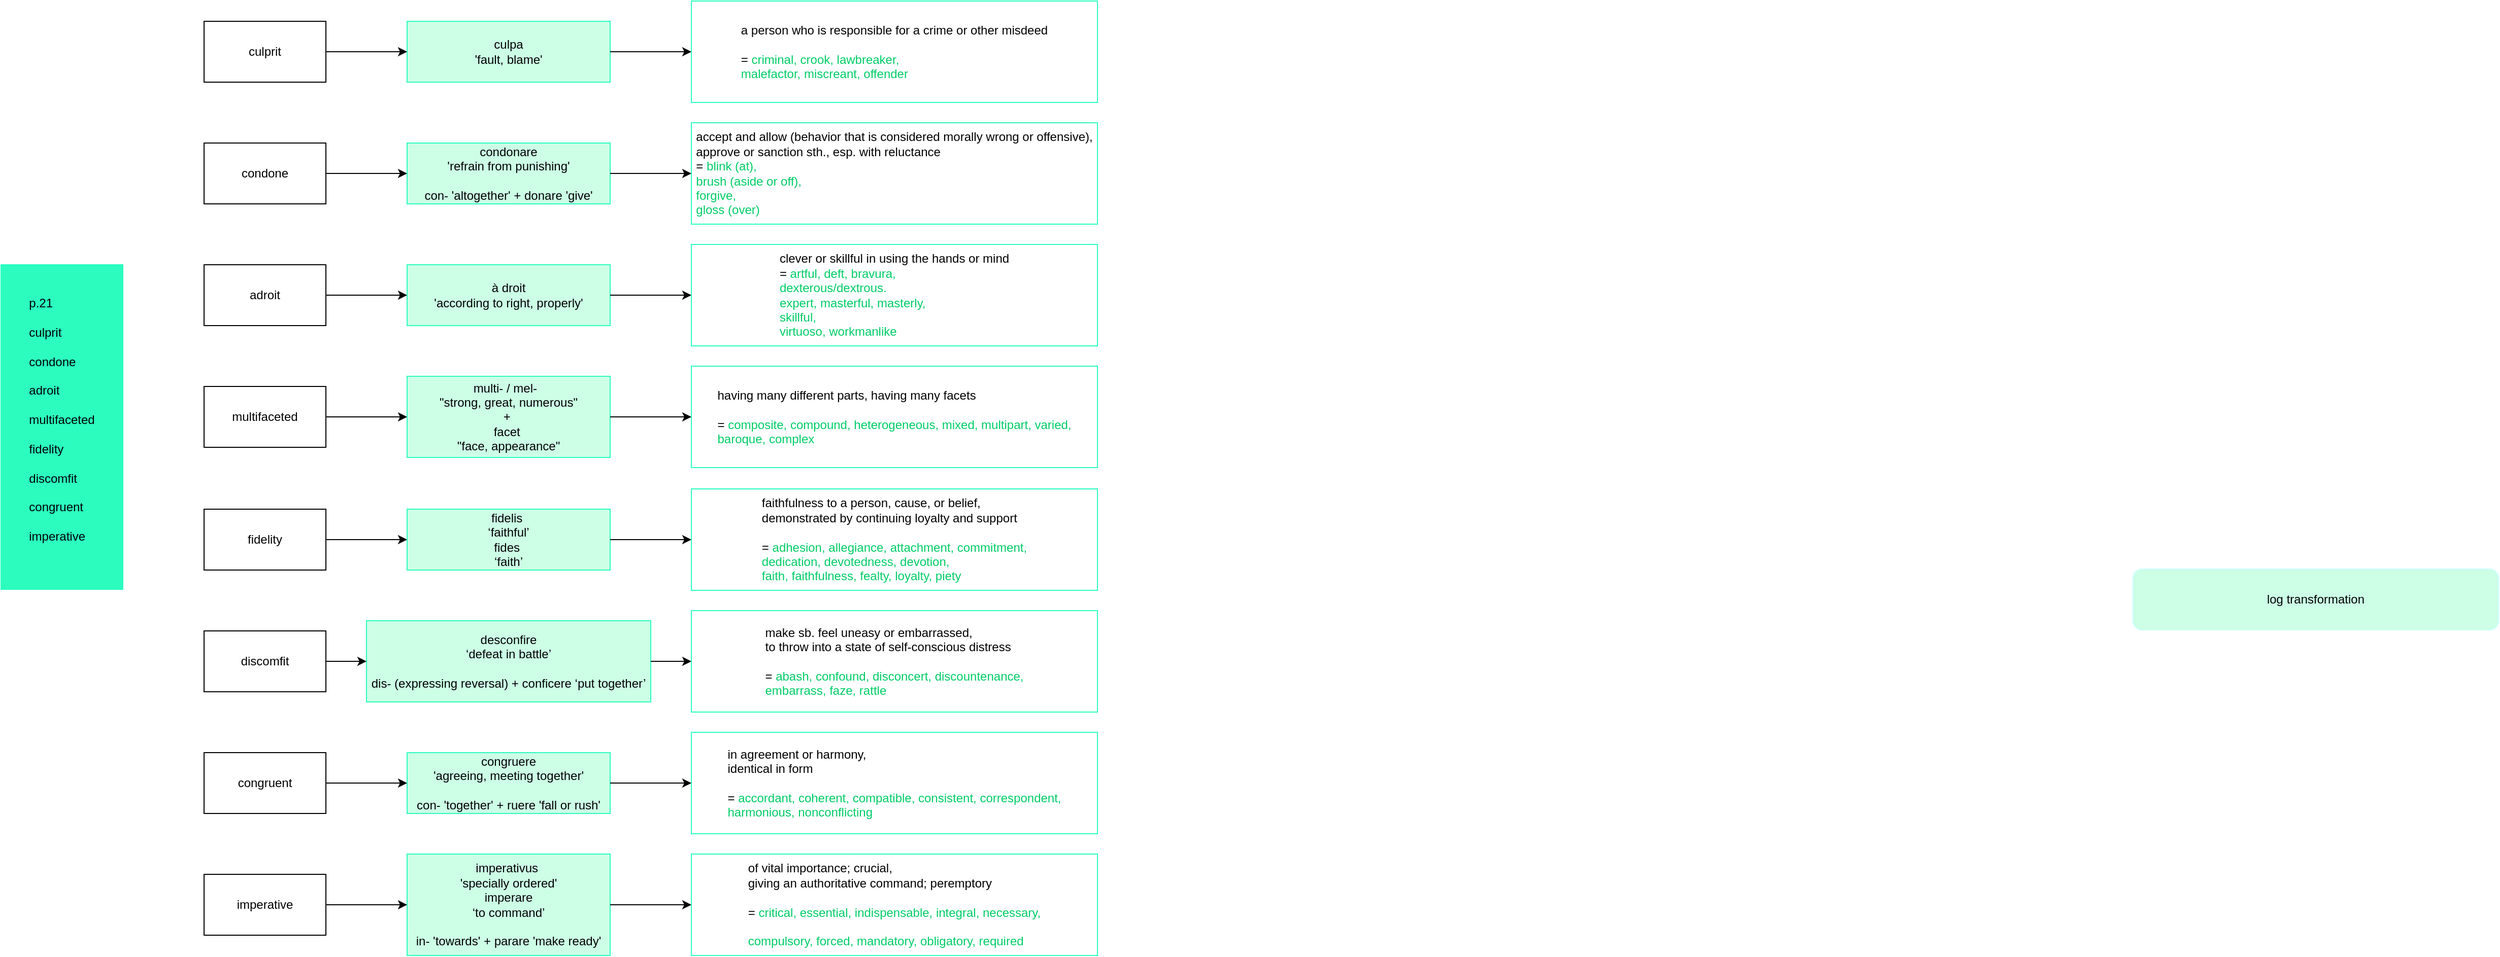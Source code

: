 <mxGraphModel dx="1845" dy="581" grid="1" gridSize="10" guides="1" tooltips="1" connect="1" arrows="1" fold="1" page="1" pageScale="1" pageWidth="827" pageHeight="1169" background="#ffffff"><root><mxCell id="0"/><mxCell id="1" parent="0"/><mxCell id="7" value="&lt;div style=&quot;text-align: left&quot;&gt;&lt;span style=&quot;letter-spacing: 0px&quot;&gt;p.21&lt;/span&gt;&lt;/div&gt;&lt;div style=&quot;text-align: left&quot;&gt;&lt;span style=&quot;letter-spacing: 0px&quot;&gt;&lt;br&gt;&lt;/span&gt;&lt;/div&gt;&lt;div style=&quot;text-align: left&quot;&gt;culprit&lt;/div&gt;&lt;div style=&quot;text-align: left&quot;&gt;&lt;br&gt;&lt;/div&gt;&lt;div style=&quot;text-align: left&quot;&gt;condone&lt;/div&gt;&lt;div style=&quot;text-align: left&quot;&gt;&lt;br&gt;&lt;/div&gt;&lt;div style=&quot;text-align: left&quot;&gt;adroit&lt;/div&gt;&lt;div style=&quot;text-align: left&quot;&gt;&lt;br&gt;&lt;/div&gt;&lt;div style=&quot;text-align: left&quot;&gt;multifaceted&lt;/div&gt;&lt;div style=&quot;text-align: left&quot;&gt;&lt;br&gt;&lt;/div&gt;&lt;div style=&quot;text-align: left&quot;&gt;fidelity&lt;/div&gt;&lt;div style=&quot;text-align: left&quot;&gt;&lt;br&gt;&lt;/div&gt;&lt;div style=&quot;text-align: left&quot;&gt;discomfit&lt;/div&gt;&lt;div style=&quot;text-align: left&quot;&gt;&lt;br&gt;&lt;/div&gt;&lt;div style=&quot;text-align: left&quot;&gt;congruent&lt;/div&gt;&lt;div style=&quot;text-align: left&quot;&gt;&lt;br&gt;&lt;/div&gt;&lt;div style=&quot;text-align: left&quot;&gt;imperative&lt;/div&gt;&lt;div style=&quot;text-align: left&quot;&gt;&lt;br&gt;&lt;/div&gt;" style="rounded=0;whiteSpace=wrap;html=1;fillColor=#2cfdbf;strokeColor=#2CFDBF;" parent="1" vertex="1"><mxGeometry x="-80" y="400" width="120" height="320" as="geometry"/></mxCell><mxCell id="10" value="log transformation" style="rounded=1;whiteSpace=wrap;html=1;fillColor=#CCFFE6;strokeColor=#CCFFFF;" vertex="1" parent="1"><mxGeometry x="2020" y="700" width="360" height="60" as="geometry"/></mxCell><mxCell id="14" value="" style="group" vertex="1" connectable="0" parent="1"><mxGeometry x="120" y="140" width="880" height="100" as="geometry"/></mxCell><mxCell id="2" value="culprit" style="rounded=0;whiteSpace=wrap;html=1;" parent="14" vertex="1"><mxGeometry y="20" width="120" height="60" as="geometry"/></mxCell><mxCell id="3" value="culpa&lt;div&gt;'fault, blame'&lt;/div&gt;" style="rounded=0;whiteSpace=wrap;html=1;strokeColor=#2CFDBF;fillColor=#CCFFE6;" parent="14" vertex="1"><mxGeometry x="200" y="20" width="200" height="60" as="geometry"/></mxCell><mxCell id="4" value="" style="edgeStyle=orthogonalEdgeStyle;rounded=0;html=1;jettySize=auto;orthogonalLoop=1;" parent="14" source="2" target="3" edge="1"><mxGeometry relative="1" as="geometry"/></mxCell><mxCell id="5" value="&lt;div style=&quot;text-align: left&quot;&gt;&lt;span style=&quot;letter-spacing: 0px&quot;&gt;a person who is responsible for a crime or other misdeed&lt;/span&gt;&lt;/div&gt;&lt;div style=&quot;text-align: left&quot;&gt;&lt;br&gt;&lt;/div&gt;&lt;div style=&quot;text-align: left&quot;&gt;= &lt;font color=&quot;#00cc66&quot;&gt;criminal, crook, lawbreaker,&amp;nbsp;&lt;/font&gt;&lt;/div&gt;&lt;div style=&quot;text-align: left&quot;&gt;&lt;font color=&quot;#00cc66&quot;&gt;malefactor, miscreant,&amp;nbsp;&lt;/font&gt;&lt;span style=&quot;color: rgb(0 , 204 , 102) ; letter-spacing: 0px&quot;&gt;offender&lt;/span&gt;&lt;/div&gt;" style="rounded=0;whiteSpace=wrap;html=1;strokeColor=#2CFDBF;" parent="14" vertex="1"><mxGeometry x="480" width="400" height="100" as="geometry"/></mxCell><mxCell id="6" value="" style="edgeStyle=orthogonalEdgeStyle;rounded=0;html=1;jettySize=auto;orthogonalLoop=1;" parent="14" source="3" target="5" edge="1"><mxGeometry relative="1" as="geometry"/></mxCell><mxCell id="15" value="" style="group" vertex="1" connectable="0" parent="1"><mxGeometry x="120" y="260" width="880" height="100" as="geometry"/></mxCell><mxCell id="16" value="condone" style="rounded=0;whiteSpace=wrap;html=1;" vertex="1" parent="15"><mxGeometry y="20" width="120" height="60" as="geometry"/></mxCell><mxCell id="17" value="&lt;div&gt;&lt;span&gt;condonare&lt;/span&gt;&lt;/div&gt;&lt;div&gt;&lt;span&gt;&lt;span&gt;'refrain from&amp;nbsp;&lt;/span&gt;&lt;/span&gt;&lt;span style=&quot;letter-spacing: 0px&quot;&gt;punishing'&lt;/span&gt;&lt;/div&gt;&lt;div&gt;&lt;span style=&quot;letter-spacing: 0px&quot;&gt;&lt;br&gt;&lt;/span&gt;&lt;/div&gt;&lt;div&gt;&lt;span style=&quot;letter-spacing: 0px&quot;&gt;con- 'altogether' + donare 'give'&lt;/span&gt;&lt;/div&gt;" style="rounded=0;whiteSpace=wrap;html=1;strokeColor=#2CFDBF;fillColor=#CCFFE6;" vertex="1" parent="15"><mxGeometry x="200" y="20" width="200" height="60" as="geometry"/></mxCell><mxCell id="18" value="" style="edgeStyle=orthogonalEdgeStyle;rounded=0;html=1;jettySize=auto;orthogonalLoop=1;" edge="1" parent="15" source="16" target="17"><mxGeometry relative="1" as="geometry"/></mxCell><mxCell id="19" value="&lt;div style=&quot;text-align: left&quot;&gt;accept and allow (behavior that is considered morally wrong or offensive),&lt;/div&gt;&lt;div style=&quot;text-align: left&quot;&gt;approve or sanction sth., esp. with reluctance&lt;/div&gt;&lt;div style=&quot;text-align: left&quot;&gt;= &lt;font color=&quot;#00cc66&quot;&gt;blink (at),&amp;nbsp;&lt;/font&gt;&lt;/div&gt;&lt;div style=&quot;text-align: left&quot;&gt;&lt;font color=&quot;#00cc66&quot;&gt;brush (aside or off),&amp;nbsp;&lt;/font&gt;&lt;/div&gt;&lt;div style=&quot;text-align: left&quot;&gt;&lt;font color=&quot;#00cc66&quot;&gt;forgive,&amp;nbsp;&lt;/font&gt;&lt;/div&gt;&lt;div style=&quot;text-align: left&quot;&gt;&lt;font color=&quot;#00cc66&quot;&gt;gloss (over)&lt;/font&gt;&lt;/div&gt;" style="rounded=0;whiteSpace=wrap;html=1;strokeColor=#2CFDBF;" vertex="1" parent="15"><mxGeometry x="480" width="400" height="100" as="geometry"/></mxCell><mxCell id="20" value="" style="edgeStyle=orthogonalEdgeStyle;rounded=0;html=1;jettySize=auto;orthogonalLoop=1;" edge="1" parent="15" source="17" target="19"><mxGeometry relative="1" as="geometry"/></mxCell><mxCell id="21" value="" style="group" vertex="1" connectable="0" parent="1"><mxGeometry x="120" y="380" width="880" height="100" as="geometry"/></mxCell><mxCell id="22" value="adroit" style="rounded=0;whiteSpace=wrap;html=1;" vertex="1" parent="21"><mxGeometry y="20" width="120" height="60" as="geometry"/></mxCell><mxCell id="23" value="à droit&lt;div&gt;'according to right, properly'&lt;/div&gt;" style="rounded=0;whiteSpace=wrap;html=1;strokeColor=#2CFDBF;fillColor=#CCFFE6;" vertex="1" parent="21"><mxGeometry x="200" y="20" width="200" height="60" as="geometry"/></mxCell><mxCell id="24" value="" style="edgeStyle=orthogonalEdgeStyle;rounded=0;html=1;jettySize=auto;orthogonalLoop=1;" edge="1" parent="21" source="22" target="23"><mxGeometry relative="1" as="geometry"/></mxCell><mxCell id="25" value="&lt;div style=&quot;text-align: left&quot;&gt;clever or skillful in using the hands or mind&lt;/div&gt;&lt;div style=&quot;text-align: left&quot;&gt;= &lt;font color=&quot;#00cc66&quot;&gt;artful, deft, bravura,&lt;/font&gt;&lt;/div&gt;&lt;div style=&quot;text-align: left&quot;&gt;&lt;font color=&quot;#00cc66&quot;&gt;dexterous/dextrous.&lt;/font&gt;&lt;/div&gt;&lt;div style=&quot;text-align: left&quot;&gt;&lt;font color=&quot;#00cc66&quot;&gt;expert, masterful, masterly,&lt;/font&gt;&lt;/div&gt;&lt;div style=&quot;text-align: left&quot;&gt;&lt;font color=&quot;#00cc66&quot;&gt;skillful,&lt;/font&gt;&lt;/div&gt;&lt;div style=&quot;text-align: left&quot;&gt;&lt;font color=&quot;#00cc66&quot;&gt;virtuoso, workmanlike&lt;/font&gt;&lt;/div&gt;" style="rounded=0;whiteSpace=wrap;html=1;strokeColor=#2CFDBF;" vertex="1" parent="21"><mxGeometry x="480" width="400" height="100" as="geometry"/></mxCell><mxCell id="26" value="" style="edgeStyle=orthogonalEdgeStyle;rounded=0;html=1;jettySize=auto;orthogonalLoop=1;" edge="1" parent="21" source="23" target="25"><mxGeometry relative="1" as="geometry"/></mxCell><mxCell id="27" value="" style="group" vertex="1" connectable="0" parent="1"><mxGeometry x="120" y="500" width="880" height="100" as="geometry"/></mxCell><mxCell id="28" value="multifaceted" style="rounded=0;whiteSpace=wrap;html=1;" vertex="1" parent="27"><mxGeometry y="20" width="120" height="60" as="geometry"/></mxCell><mxCell id="29" value="&lt;div&gt;&lt;span&gt;multi- / mel-&amp;nbsp;&amp;nbsp;&lt;/span&gt;&lt;/div&gt;&lt;div&gt;&lt;span&gt;&quot;strong, great, numerous&quot;&lt;/span&gt;&lt;/div&gt;&lt;div&gt;&lt;span&gt;+&amp;nbsp;&lt;/span&gt;&lt;/div&gt;&lt;div&gt;&lt;span&gt;facet&amp;nbsp;&lt;/span&gt;&lt;/div&gt;&lt;div&gt;&lt;span style=&quot;letter-spacing: 0px&quot;&gt;&quot;face, appearance&quot;&lt;/span&gt;&lt;/div&gt;" style="rounded=0;whiteSpace=wrap;html=1;strokeColor=#2CFDBF;fillColor=#CCFFE6;" vertex="1" parent="27"><mxGeometry x="200" y="10" width="200" height="80" as="geometry"/></mxCell><mxCell id="30" value="" style="edgeStyle=orthogonalEdgeStyle;rounded=0;html=1;jettySize=auto;orthogonalLoop=1;" edge="1" parent="27" source="28" target="29"><mxGeometry relative="1" as="geometry"/></mxCell><mxCell id="31" value="&lt;div style=&quot;text-align: left&quot;&gt;having many different parts, having many facets&lt;/div&gt;&lt;div style=&quot;text-align: left&quot;&gt;&lt;br&gt;&lt;/div&gt;&lt;div style=&quot;text-align: left&quot;&gt;= &lt;font color=&quot;#00cc66&quot;&gt;composite, compound, heterogeneous, mixed, multipart, varied,&lt;/font&gt;&lt;br&gt;&lt;/div&gt;&lt;div style=&quot;text-align: left&quot;&gt;&lt;font color=&quot;#00cc66&quot;&gt;baroque, complex&lt;/font&gt;&lt;/div&gt;" style="rounded=0;whiteSpace=wrap;html=1;strokeColor=#2CFDBF;" vertex="1" parent="27"><mxGeometry x="480" width="400" height="100" as="geometry"/></mxCell><mxCell id="32" value="" style="edgeStyle=orthogonalEdgeStyle;rounded=0;html=1;jettySize=auto;orthogonalLoop=1;" edge="1" parent="27" source="29" target="31"><mxGeometry relative="1" as="geometry"/></mxCell><mxCell id="33" value="" style="group" vertex="1" connectable="0" parent="1"><mxGeometry x="120" y="621" width="880" height="100" as="geometry"/></mxCell><mxCell id="34" value="fidelity" style="rounded=0;whiteSpace=wrap;html=1;" vertex="1" parent="33"><mxGeometry y="20" width="120" height="60" as="geometry"/></mxCell><mxCell id="35" value="&lt;span&gt;fidelis&amp;nbsp;&lt;/span&gt;&lt;div&gt;&lt;span style=&quot;letter-spacing: 0px&quot;&gt;‘faithful’&lt;/span&gt;&lt;div&gt;&lt;span style=&quot;letter-spacing: 0px&quot;&gt;fides&amp;nbsp;&lt;/span&gt;&lt;/div&gt;&lt;div&gt;&lt;span style=&quot;letter-spacing: 0px&quot;&gt;‘&lt;/span&gt;&lt;span style=&quot;letter-spacing: 0px&quot;&gt;faith&lt;/span&gt;&lt;span style=&quot;letter-spacing: 0px&quot;&gt;’&lt;/span&gt;&lt;/div&gt;&lt;/div&gt;" style="rounded=0;whiteSpace=wrap;html=1;strokeColor=#2CFDBF;fillColor=#CCFFE6;" vertex="1" parent="33"><mxGeometry x="200" y="20" width="200" height="60" as="geometry"/></mxCell><mxCell id="36" value="" style="edgeStyle=orthogonalEdgeStyle;rounded=0;html=1;jettySize=auto;orthogonalLoop=1;" edge="1" parent="33" source="34" target="35"><mxGeometry relative="1" as="geometry"/></mxCell><mxCell id="37" value="&lt;div style=&quot;text-align: left&quot;&gt;faithfulness to a person, cause, or belief,&lt;/div&gt;&lt;div style=&quot;text-align: left&quot;&gt;demonstrated by continuing loyalty and support&lt;/div&gt;&lt;div style=&quot;text-align: left&quot;&gt;&lt;br&gt;&lt;/div&gt;&lt;div style=&quot;text-align: left&quot;&gt;= &lt;font color=&quot;#00cc66&quot;&gt;adhesion, allegiance, attachment, commitment,&lt;/font&gt;&lt;/div&gt;&lt;div style=&quot;text-align: left&quot;&gt;&lt;font color=&quot;#00cc66&quot;&gt;dedication, devotedness, devotion,&amp;nbsp;&lt;/font&gt;&lt;/div&gt;&lt;div style=&quot;text-align: left&quot;&gt;&lt;font color=&quot;#00cc66&quot;&gt;faith, faithfulness, fealty, loyalty, piety&lt;/font&gt;&lt;/div&gt;" style="rounded=0;whiteSpace=wrap;html=1;strokeColor=#2CFDBF;" vertex="1" parent="33"><mxGeometry x="480" width="400" height="100" as="geometry"/></mxCell><mxCell id="38" value="" style="edgeStyle=orthogonalEdgeStyle;rounded=0;html=1;jettySize=auto;orthogonalLoop=1;" edge="1" parent="33" source="35" target="37"><mxGeometry relative="1" as="geometry"/></mxCell><mxCell id="39" value="" style="group" vertex="1" connectable="0" parent="1"><mxGeometry x="120" y="741" width="880" height="100" as="geometry"/></mxCell><mxCell id="40" value="discomfit" style="rounded=0;whiteSpace=wrap;html=1;" vertex="1" parent="39"><mxGeometry y="20" width="120" height="60" as="geometry"/></mxCell><mxCell id="41" value="&lt;span&gt;desconfire&lt;/span&gt;&lt;div&gt;&lt;span&gt;‘&lt;/span&gt;&lt;span&gt;defeat&amp;nbsp;&lt;/span&gt;&lt;span&gt;in&amp;nbsp;&lt;/span&gt;&lt;span&gt;battle&lt;/span&gt;&lt;span&gt;’&lt;/span&gt;&lt;br&gt;&lt;div&gt;&lt;br&gt;&lt;div&gt;&lt;span&gt;&lt;span&gt;dis&lt;/span&gt;-&amp;nbsp;&lt;/span&gt;&lt;span&gt;(expressing reversal)&amp;nbsp;&lt;/span&gt;&lt;span&gt;+&amp;nbsp;&lt;/span&gt;&lt;span&gt;conficere&amp;nbsp;&lt;/span&gt;&lt;span&gt;‘put together’&lt;/span&gt;&lt;/div&gt;&lt;/div&gt;&lt;/div&gt;" style="rounded=0;whiteSpace=wrap;html=1;strokeColor=#2CFDBF;fillColor=#CCFFE6;" vertex="1" parent="39"><mxGeometry x="160" y="10" width="280" height="80" as="geometry"/></mxCell><mxCell id="42" value="" style="edgeStyle=orthogonalEdgeStyle;rounded=0;html=1;jettySize=auto;orthogonalLoop=1;" edge="1" parent="39" source="40" target="41"><mxGeometry relative="1" as="geometry"/></mxCell><mxCell id="43" value="&lt;div style=&quot;text-align: left&quot;&gt;make sb. feel uneasy or embarrassed,&amp;nbsp;&lt;/div&gt;&lt;div style=&quot;text-align: left&quot;&gt;to throw into a state of self-conscious distress&lt;/div&gt;&lt;div style=&quot;text-align: left&quot;&gt;&lt;br&gt;&lt;/div&gt;&lt;div style=&quot;text-align: left&quot;&gt;= &lt;font color=&quot;#00cc66&quot;&gt;abash, confound, disconcert, discountenance,&lt;/font&gt;&lt;br&gt;&lt;/div&gt;&lt;div style=&quot;text-align: left&quot;&gt;&lt;font color=&quot;#00cc66&quot;&gt;embarrass, faze, rattle&lt;/font&gt;&lt;/div&gt;" style="rounded=0;whiteSpace=wrap;html=1;strokeColor=#2CFDBF;" vertex="1" parent="39"><mxGeometry x="480" width="400" height="100" as="geometry"/></mxCell><mxCell id="44" value="" style="edgeStyle=orthogonalEdgeStyle;rounded=0;html=1;jettySize=auto;orthogonalLoop=1;" edge="1" parent="39" source="41" target="43"><mxGeometry relative="1" as="geometry"/></mxCell><mxCell id="45" value="" style="group" vertex="1" connectable="0" parent="1"><mxGeometry x="120" y="861" width="880" height="100" as="geometry"/></mxCell><mxCell id="46" value="congruent" style="rounded=0;whiteSpace=wrap;html=1;" vertex="1" parent="45"><mxGeometry y="20" width="120" height="60" as="geometry"/></mxCell><mxCell id="47" value="congruere&lt;div&gt;'agreeing, meeting together'&lt;/div&gt;&lt;div&gt;&lt;br&gt;&lt;/div&gt;&lt;div&gt;con- 'together' + ruere 'fall or rush'&lt;/div&gt;" style="rounded=0;whiteSpace=wrap;html=1;strokeColor=#2CFDBF;fillColor=#CCFFE6;" vertex="1" parent="45"><mxGeometry x="200" y="20" width="200" height="60" as="geometry"/></mxCell><mxCell id="48" value="" style="edgeStyle=orthogonalEdgeStyle;rounded=0;html=1;jettySize=auto;orthogonalLoop=1;" edge="1" parent="45" source="46" target="47"><mxGeometry relative="1" as="geometry"/></mxCell><mxCell id="49" value="&lt;div style=&quot;text-align: left&quot;&gt;in agreement or harmony,&lt;/div&gt;&lt;div style=&quot;text-align: left&quot;&gt;identical in form&lt;/div&gt;&lt;div style=&quot;text-align: left&quot;&gt;&lt;br&gt;&lt;/div&gt;&lt;div style=&quot;text-align: left&quot;&gt;= &lt;font color=&quot;#00cc66&quot;&gt;accordant, coherent, compatible, consistent, correspondent,&lt;/font&gt;&lt;br&gt;&lt;/div&gt;&lt;div style=&quot;text-align: left&quot;&gt;&lt;font color=&quot;#00cc66&quot;&gt;harmonious, nonconflicting&lt;/font&gt;&lt;/div&gt;" style="rounded=0;whiteSpace=wrap;html=1;strokeColor=#2CFDBF;" vertex="1" parent="45"><mxGeometry x="480" width="400" height="100" as="geometry"/></mxCell><mxCell id="50" value="" style="edgeStyle=orthogonalEdgeStyle;rounded=0;html=1;jettySize=auto;orthogonalLoop=1;" edge="1" parent="45" source="47" target="49"><mxGeometry relative="1" as="geometry"/></mxCell><mxCell id="51" value="" style="group" vertex="1" connectable="0" parent="1"><mxGeometry x="120" y="981" width="880" height="100" as="geometry"/></mxCell><mxCell id="52" value="imperative" style="rounded=0;whiteSpace=wrap;html=1;" vertex="1" parent="51"><mxGeometry y="20" width="120" height="60" as="geometry"/></mxCell><mxCell id="53" value="&lt;span&gt;imperativus&amp;nbsp;&lt;/span&gt;&lt;div&gt;&lt;span&gt;'specially ordered'&lt;/span&gt;&lt;/div&gt;&lt;div&gt;&lt;span&gt;imperare&lt;/span&gt;&lt;/div&gt;&lt;div&gt;&lt;span&gt;&lt;span&gt;‘&lt;/span&gt;&lt;span&gt;to&amp;nbsp;&lt;/span&gt;&lt;span&gt;command&lt;/span&gt;&lt;span&gt;’&lt;/span&gt;&lt;/span&gt;&lt;span&gt;&lt;br&gt;&lt;/span&gt;&lt;/div&gt;&lt;div&gt;&lt;br&gt;&lt;/div&gt;&lt;div&gt;in- 'towards' + parare 'make ready'&lt;/div&gt;" style="rounded=0;whiteSpace=wrap;html=1;strokeColor=#2CFDBF;fillColor=#CCFFE6;" vertex="1" parent="51"><mxGeometry x="200" width="200" height="100" as="geometry"/></mxCell><mxCell id="54" value="" style="edgeStyle=orthogonalEdgeStyle;rounded=0;html=1;jettySize=auto;orthogonalLoop=1;" edge="1" parent="51" source="52" target="53"><mxGeometry relative="1" as="geometry"/></mxCell><mxCell id="55" value="&lt;div style=&quot;text-align: left&quot;&gt;of vital importance; crucial,&lt;/div&gt;&lt;div style=&quot;text-align: left&quot;&gt;giving an authoritative command; peremptory&lt;/div&gt;&lt;div style=&quot;text-align: left&quot;&gt;&lt;br&gt;&lt;/div&gt;&lt;div style=&quot;text-align: left&quot;&gt;= &lt;font color=&quot;#00cc66&quot;&gt;critical, essential, indispensable, integral, necessary,&lt;/font&gt;&lt;br&gt;&lt;/div&gt;&lt;div style=&quot;text-align: left&quot;&gt;&lt;font color=&quot;#00cc66&quot;&gt;&lt;br&gt;&lt;/font&gt;&lt;/div&gt;&lt;div style=&quot;text-align: left&quot;&gt;&lt;font color=&quot;#00cc66&quot;&gt;compulsory, forced, mandatory, obligatory, required&lt;/font&gt;&lt;/div&gt;" style="rounded=0;whiteSpace=wrap;html=1;strokeColor=#2CFDBF;" vertex="1" parent="51"><mxGeometry x="480" width="400" height="100" as="geometry"/></mxCell><mxCell id="56" value="" style="edgeStyle=orthogonalEdgeStyle;rounded=0;html=1;jettySize=auto;orthogonalLoop=1;" edge="1" parent="51" source="53" target="55"><mxGeometry relative="1" as="geometry"/></mxCell></root></mxGraphModel>